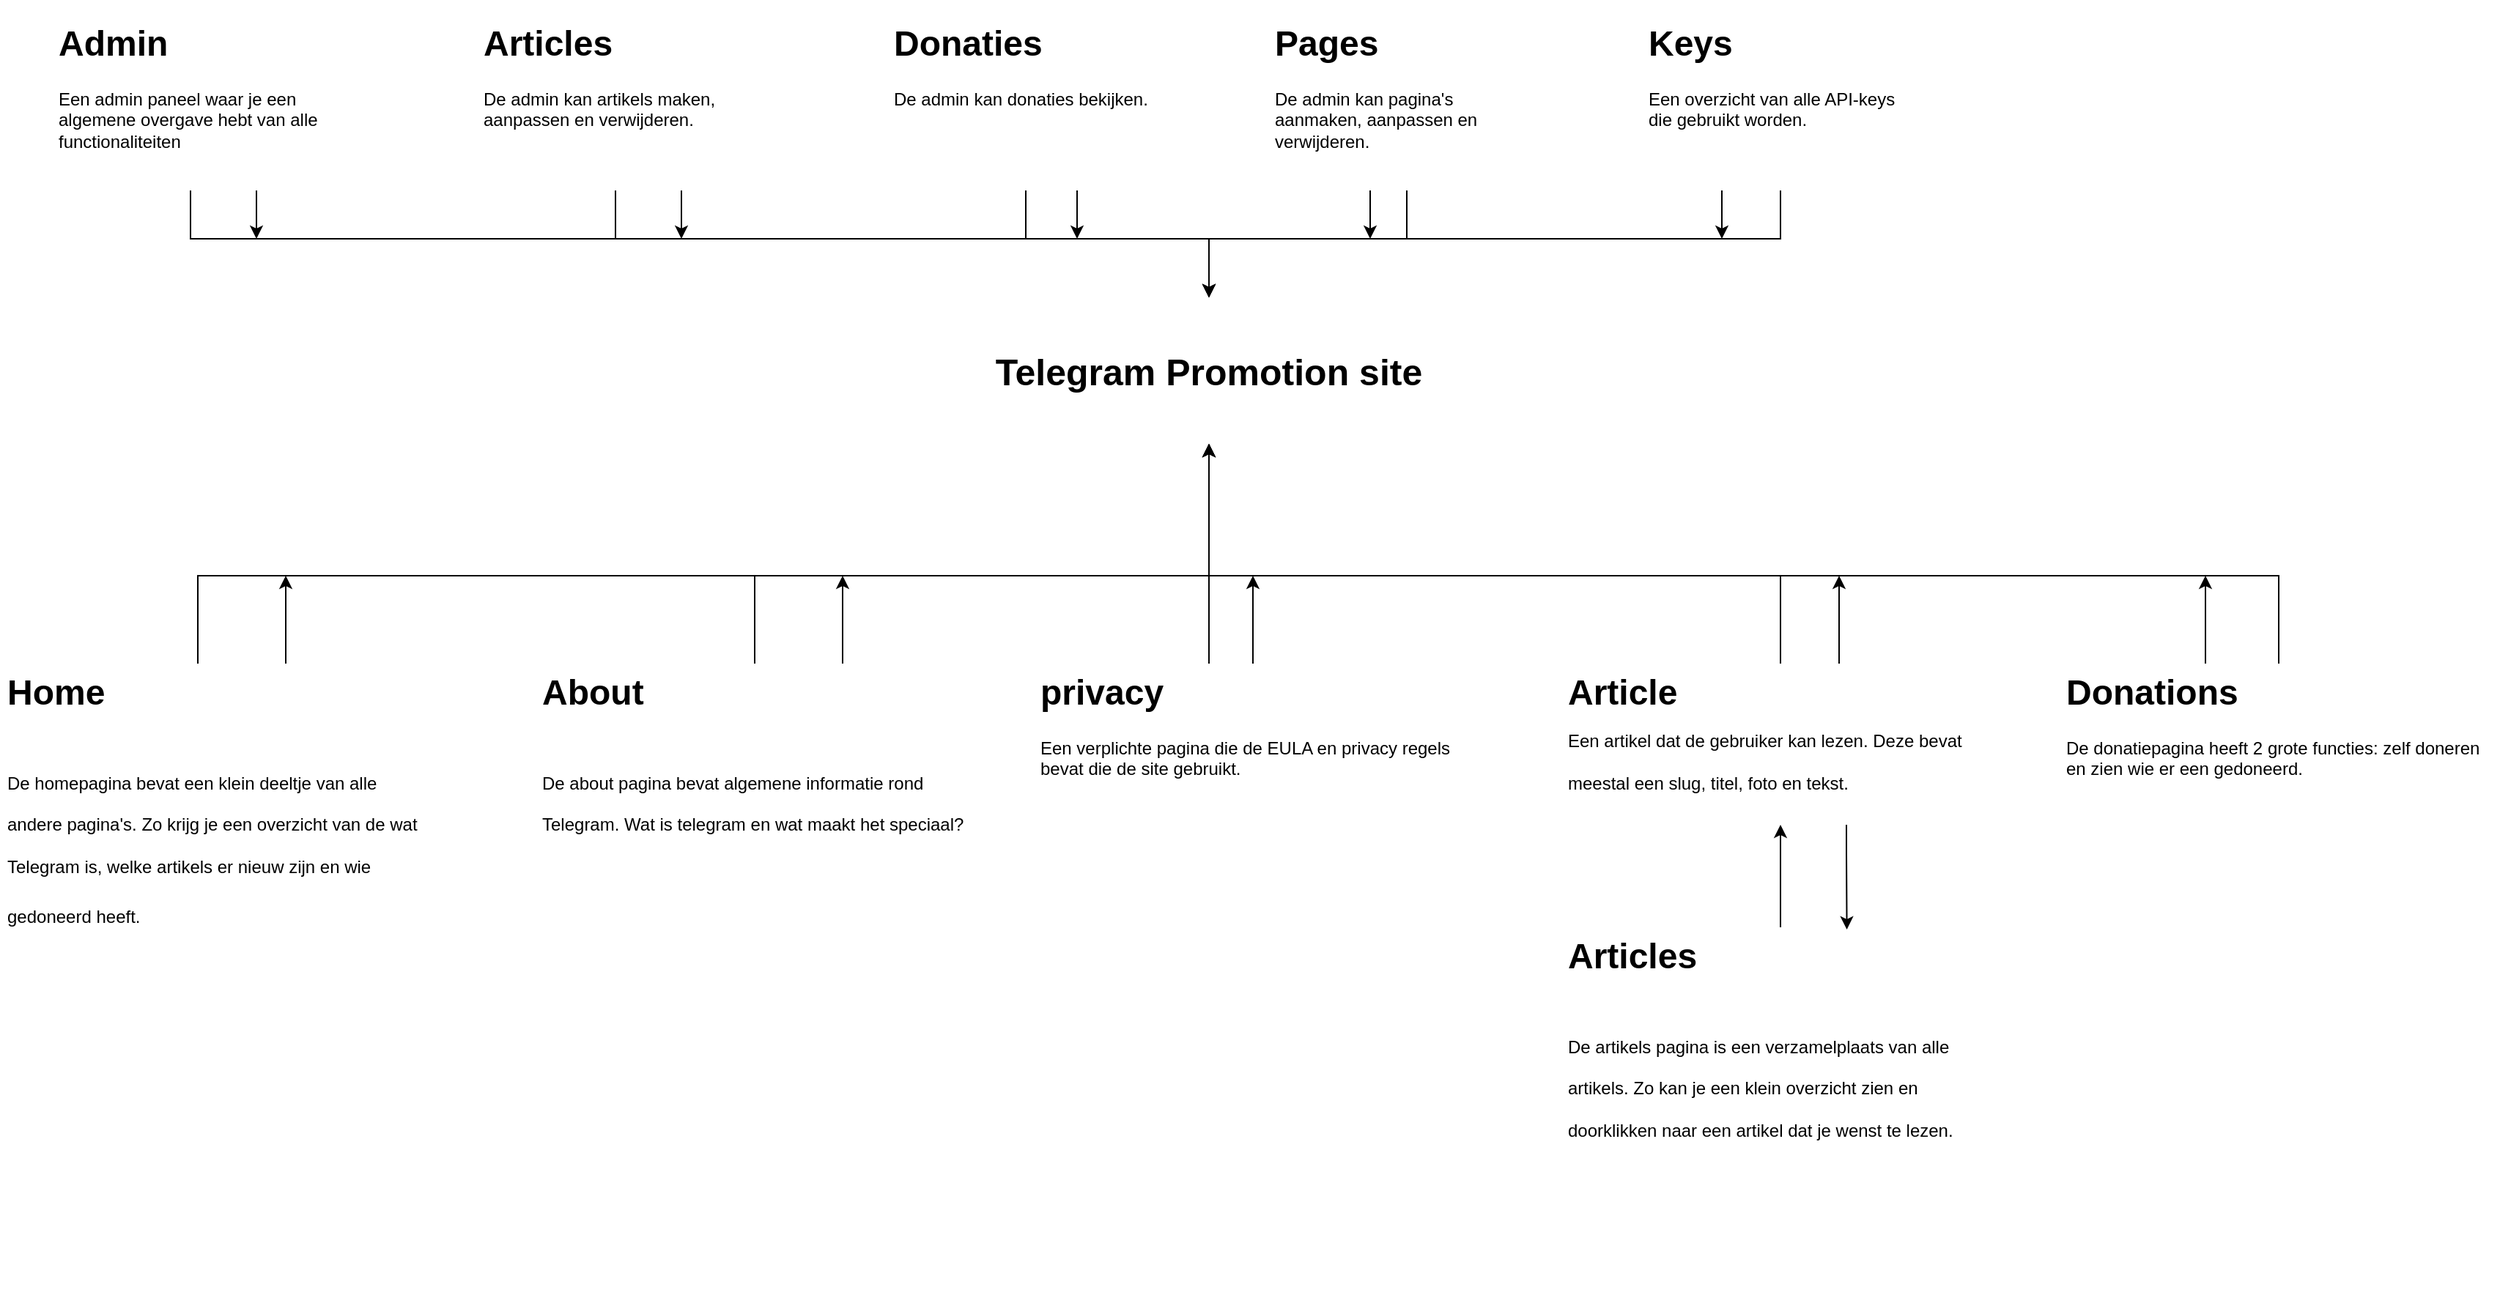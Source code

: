 <mxfile version="13.1.3" type="device"><diagram id="snNaeMLJMNq2NwNsxYu4" name="Page-1"><mxGraphModel dx="4287" dy="1932" grid="1" gridSize="10" guides="1" tooltips="1" connect="1" arrows="1" fold="1" page="1" pageScale="1" pageWidth="850" pageHeight="1100" math="0" shadow="0"><root><mxCell id="0"/><mxCell id="1" parent="0"/><mxCell id="ZvujLsu-WVFEBc5ULDzZ-8" style="edgeStyle=orthogonalEdgeStyle;rounded=0;orthogonalLoop=1;jettySize=auto;html=1;entryX=0.5;entryY=1;entryDx=0;entryDy=0;" edge="1" parent="1" source="ZvujLsu-WVFEBc5ULDzZ-1" target="ZvujLsu-WVFEBc5ULDzZ-7"><mxGeometry relative="1" as="geometry"><Array as="points"><mxPoint x="-590" y="440"/><mxPoint x="100" y="440"/></Array></mxGeometry></mxCell><mxCell id="ZvujLsu-WVFEBc5ULDzZ-19" style="edgeStyle=orthogonalEdgeStyle;rounded=0;orthogonalLoop=1;jettySize=auto;html=1;" edge="1" parent="1" source="ZvujLsu-WVFEBc5ULDzZ-1"><mxGeometry relative="1" as="geometry"><mxPoint x="-530" y="440" as="targetPoint"/><Array as="points"><mxPoint x="-530" y="490"/><mxPoint x="-530" y="490"/></Array></mxGeometry></mxCell><mxCell id="ZvujLsu-WVFEBc5ULDzZ-1" value="&lt;h1&gt;&lt;span&gt;Home&lt;br&gt;&lt;/span&gt;&lt;span style=&quot;font-size: 12px ; font-weight: 400&quot;&gt;&lt;br&gt;De homepagina bevat een klein deeltje van alle andere pagina's. Zo krijg je een overzicht van de wat Telegram is, welke artikels er nieuw zijn en wie&amp;nbsp;&lt;/span&gt;&lt;/h1&gt;gedoneerd&lt;span&gt;&amp;nbsp;heeft.&lt;/span&gt;" style="text;html=1;strokeColor=none;fillColor=none;spacing=5;spacingTop=-20;whiteSpace=wrap;overflow=hidden;rounded=0;" vertex="1" parent="1"><mxGeometry x="-725" y="500" width="300" height="250" as="geometry"/></mxCell><mxCell id="ZvujLsu-WVFEBc5ULDzZ-9" style="edgeStyle=orthogonalEdgeStyle;rounded=0;orthogonalLoop=1;jettySize=auto;html=1;entryX=0.5;entryY=1;entryDx=0;entryDy=0;" edge="1" parent="1" source="ZvujLsu-WVFEBc5ULDzZ-2" target="ZvujLsu-WVFEBc5ULDzZ-7"><mxGeometry relative="1" as="geometry"><Array as="points"><mxPoint x="-210" y="440"/><mxPoint x="100" y="440"/></Array></mxGeometry></mxCell><mxCell id="ZvujLsu-WVFEBc5ULDzZ-18" style="edgeStyle=orthogonalEdgeStyle;rounded=0;orthogonalLoop=1;jettySize=auto;html=1;" edge="1" parent="1" source="ZvujLsu-WVFEBc5ULDzZ-2"><mxGeometry relative="1" as="geometry"><mxPoint x="-150" y="440" as="targetPoint"/><Array as="points"><mxPoint x="-150" y="480"/><mxPoint x="-150" y="480"/></Array></mxGeometry></mxCell><mxCell id="ZvujLsu-WVFEBc5ULDzZ-2" value="&lt;h1&gt;&lt;span&gt;About&lt;br&gt;&lt;/span&gt;&lt;span style=&quot;font-size: 12px ; font-weight: 400&quot;&gt;&lt;br&gt;De about pagina bevat algemene informatie rond Telegram. Wat is telegram en wat maakt het speciaal?&lt;/span&gt;&lt;/h1&gt;" style="text;html=1;strokeColor=none;fillColor=none;spacing=5;spacingTop=-20;whiteSpace=wrap;overflow=hidden;rounded=0;" vertex="1" parent="1"><mxGeometry x="-360" y="500" width="300" height="150" as="geometry"/></mxCell><mxCell id="ZvujLsu-WVFEBc5ULDzZ-13" style="edgeStyle=orthogonalEdgeStyle;rounded=0;orthogonalLoop=1;jettySize=auto;html=1;entryX=0.5;entryY=1;entryDx=0;entryDy=0;" edge="1" parent="1" source="ZvujLsu-WVFEBc5ULDzZ-3" target="ZvujLsu-WVFEBc5ULDzZ-5"><mxGeometry relative="1" as="geometry"/></mxCell><mxCell id="ZvujLsu-WVFEBc5ULDzZ-3" value="&lt;h1&gt;&lt;span&gt;Articles&lt;br&gt;&lt;/span&gt;&lt;span style=&quot;font-size: 12px ; font-weight: 400&quot;&gt;&lt;br&gt;De artikels pagina is een verzamelplaats van alle artikels. Zo kan je een klein overzicht zien en doorklikken naar een artikel dat je wenst te lezen.&lt;/span&gt;&lt;/h1&gt;" style="text;html=1;strokeColor=none;fillColor=none;spacing=5;spacingTop=-20;whiteSpace=wrap;overflow=hidden;rounded=0;" vertex="1" parent="1"><mxGeometry x="340" y="680" width="300" height="250" as="geometry"/></mxCell><mxCell id="ZvujLsu-WVFEBc5ULDzZ-10" style="edgeStyle=orthogonalEdgeStyle;rounded=0;orthogonalLoop=1;jettySize=auto;html=1;entryX=0.5;entryY=1;entryDx=0;entryDy=0;" edge="1" parent="1" source="ZvujLsu-WVFEBc5ULDzZ-4" target="ZvujLsu-WVFEBc5ULDzZ-7"><mxGeometry relative="1" as="geometry"><Array as="points"><mxPoint x="100" y="430"/><mxPoint x="100" y="430"/></Array></mxGeometry></mxCell><mxCell id="ZvujLsu-WVFEBc5ULDzZ-17" style="edgeStyle=orthogonalEdgeStyle;rounded=0;orthogonalLoop=1;jettySize=auto;html=1;" edge="1" parent="1" source="ZvujLsu-WVFEBc5ULDzZ-4"><mxGeometry relative="1" as="geometry"><mxPoint x="130" y="440" as="targetPoint"/></mxGeometry></mxCell><mxCell id="ZvujLsu-WVFEBc5ULDzZ-4" value="&lt;h1&gt;privacy&lt;br&gt;&lt;/h1&gt;&lt;div&gt;Een verplichte pagina die de EULA en privacy regels bevat die de site gebruikt.&lt;/div&gt;" style="text;html=1;strokeColor=none;fillColor=none;spacing=5;spacingTop=-20;whiteSpace=wrap;overflow=hidden;rounded=0;" vertex="1" parent="1"><mxGeometry x="-20" y="500" width="300" height="110" as="geometry"/></mxCell><mxCell id="ZvujLsu-WVFEBc5ULDzZ-11" style="edgeStyle=orthogonalEdgeStyle;rounded=0;orthogonalLoop=1;jettySize=auto;html=1;" edge="1" parent="1" source="ZvujLsu-WVFEBc5ULDzZ-5" target="ZvujLsu-WVFEBc5ULDzZ-7"><mxGeometry relative="1" as="geometry"><Array as="points"><mxPoint x="490" y="440"/><mxPoint x="100" y="440"/></Array></mxGeometry></mxCell><mxCell id="ZvujLsu-WVFEBc5ULDzZ-14" style="edgeStyle=orthogonalEdgeStyle;rounded=0;orthogonalLoop=1;jettySize=auto;html=1;entryX=0.651;entryY=0.006;entryDx=0;entryDy=0;entryPerimeter=0;" edge="1" parent="1" source="ZvujLsu-WVFEBc5ULDzZ-5" target="ZvujLsu-WVFEBc5ULDzZ-3"><mxGeometry relative="1" as="geometry"><Array as="points"><mxPoint x="535" y="630"/><mxPoint x="535" y="630"/></Array></mxGeometry></mxCell><mxCell id="ZvujLsu-WVFEBc5ULDzZ-15" style="edgeStyle=orthogonalEdgeStyle;rounded=0;orthogonalLoop=1;jettySize=auto;html=1;" edge="1" parent="1" source="ZvujLsu-WVFEBc5ULDzZ-5"><mxGeometry relative="1" as="geometry"><mxPoint x="530" y="440" as="targetPoint"/><Array as="points"><mxPoint x="530" y="490"/><mxPoint x="530" y="490"/></Array></mxGeometry></mxCell><mxCell id="ZvujLsu-WVFEBc5ULDzZ-5" value="&lt;h1&gt;Article&lt;br&gt;&lt;span style=&quot;font-size: 12px ; font-weight: 400&quot;&gt;Een artikel dat de gebruiker kan lezen. Deze bevat meestal een slug, titel, foto en tekst.&lt;/span&gt;&lt;/h1&gt;" style="text;html=1;strokeColor=none;fillColor=none;spacing=5;spacingTop=-20;whiteSpace=wrap;overflow=hidden;rounded=0;" vertex="1" parent="1"><mxGeometry x="340" y="500" width="300" height="110" as="geometry"/></mxCell><mxCell id="ZvujLsu-WVFEBc5ULDzZ-12" style="edgeStyle=orthogonalEdgeStyle;rounded=0;orthogonalLoop=1;jettySize=auto;html=1;entryX=0.5;entryY=1;entryDx=0;entryDy=0;" edge="1" parent="1" source="ZvujLsu-WVFEBc5ULDzZ-6" target="ZvujLsu-WVFEBc5ULDzZ-7"><mxGeometry relative="1" as="geometry"><mxPoint x="100" y="330" as="targetPoint"/><Array as="points"><mxPoint x="830" y="440"/><mxPoint x="100" y="440"/><mxPoint x="100" y="350"/></Array></mxGeometry></mxCell><mxCell id="ZvujLsu-WVFEBc5ULDzZ-16" style="edgeStyle=orthogonalEdgeStyle;rounded=0;orthogonalLoop=1;jettySize=auto;html=1;" edge="1" parent="1" source="ZvujLsu-WVFEBc5ULDzZ-6"><mxGeometry relative="1" as="geometry"><mxPoint x="780" y="440" as="targetPoint"/><Array as="points"><mxPoint x="780" y="480"/><mxPoint x="780" y="480"/></Array></mxGeometry></mxCell><mxCell id="ZvujLsu-WVFEBc5ULDzZ-6" value="&lt;h1&gt;Donations&lt;br&gt;&lt;/h1&gt;&lt;div&gt;De donatiepagina heeft 2 grote functies: zelf doneren en zien wie er een gedoneerd.&lt;span&gt;&amp;nbsp;&lt;/span&gt;&lt;/div&gt;" style="text;html=1;strokeColor=none;fillColor=none;spacing=5;spacingTop=-20;whiteSpace=wrap;overflow=hidden;rounded=0;" vertex="1" parent="1"><mxGeometry x="680" y="500" width="300" height="100" as="geometry"/></mxCell><mxCell id="ZvujLsu-WVFEBc5ULDzZ-7" value="&lt;font style=&quot;font-size: 25px&quot;&gt;&lt;b&gt;Telegram Promotion site&lt;/b&gt;&lt;/font&gt;" style="text;html=1;strokeColor=none;fillColor=none;align=center;verticalAlign=middle;whiteSpace=wrap;rounded=0;" vertex="1" parent="1"><mxGeometry x="-140" y="250" width="480" height="100" as="geometry"/></mxCell><mxCell id="ZvujLsu-WVFEBc5ULDzZ-29" style="edgeStyle=orthogonalEdgeStyle;rounded=0;orthogonalLoop=1;jettySize=auto;html=1;" edge="1" parent="1" source="ZvujLsu-WVFEBc5ULDzZ-20" target="ZvujLsu-WVFEBc5ULDzZ-7"><mxGeometry relative="1" as="geometry"><Array as="points"><mxPoint x="-595" y="210"/><mxPoint x="100" y="210"/></Array></mxGeometry></mxCell><mxCell id="ZvujLsu-WVFEBc5ULDzZ-36" style="edgeStyle=orthogonalEdgeStyle;rounded=0;orthogonalLoop=1;jettySize=auto;html=1;" edge="1" parent="1" source="ZvujLsu-WVFEBc5ULDzZ-20"><mxGeometry relative="1" as="geometry"><mxPoint x="-550.0" y="210" as="targetPoint"/><Array as="points"><mxPoint x="-550" y="190"/><mxPoint x="-550" y="190"/></Array></mxGeometry></mxCell><mxCell id="ZvujLsu-WVFEBc5ULDzZ-20" value="&lt;h1&gt;Admin&lt;/h1&gt;&lt;p&gt;Een admin paneel waar je een algemene overgave hebt van alle functionaliteiten&lt;/p&gt;" style="text;html=1;strokeColor=none;fillColor=none;spacing=5;spacingTop=-20;whiteSpace=wrap;overflow=hidden;rounded=0;" vertex="1" parent="1"><mxGeometry x="-690" y="57" width="190" height="120" as="geometry"/></mxCell><mxCell id="ZvujLsu-WVFEBc5ULDzZ-30" style="edgeStyle=orthogonalEdgeStyle;rounded=0;orthogonalLoop=1;jettySize=auto;html=1;entryX=0.5;entryY=0;entryDx=0;entryDy=0;" edge="1" parent="1" source="ZvujLsu-WVFEBc5ULDzZ-21" target="ZvujLsu-WVFEBc5ULDzZ-7"><mxGeometry relative="1" as="geometry"><Array as="points"><mxPoint x="-305" y="210"/><mxPoint x="100" y="210"/></Array></mxGeometry></mxCell><mxCell id="ZvujLsu-WVFEBc5ULDzZ-37" style="edgeStyle=orthogonalEdgeStyle;rounded=0;orthogonalLoop=1;jettySize=auto;html=1;" edge="1" parent="1" source="ZvujLsu-WVFEBc5ULDzZ-21"><mxGeometry relative="1" as="geometry"><mxPoint x="-260.0" y="210" as="targetPoint"/><Array as="points"><mxPoint x="-260" y="190"/><mxPoint x="-260" y="190"/></Array></mxGeometry></mxCell><mxCell id="ZvujLsu-WVFEBc5ULDzZ-21" value="&lt;h1&gt;Articles&lt;/h1&gt;&lt;p&gt;De admin kan artikels maken, aanpassen en verwijderen.&lt;/p&gt;" style="text;html=1;strokeColor=none;fillColor=none;spacing=5;spacingTop=-20;whiteSpace=wrap;overflow=hidden;rounded=0;" vertex="1" parent="1"><mxGeometry x="-400" y="57" width="190" height="120" as="geometry"/></mxCell><mxCell id="ZvujLsu-WVFEBc5ULDzZ-32" style="edgeStyle=orthogonalEdgeStyle;rounded=0;orthogonalLoop=1;jettySize=auto;html=1;entryX=0.5;entryY=0;entryDx=0;entryDy=0;" edge="1" parent="1" source="ZvujLsu-WVFEBc5ULDzZ-24" target="ZvujLsu-WVFEBc5ULDzZ-7"><mxGeometry relative="1" as="geometry"><Array as="points"><mxPoint x="235" y="210"/><mxPoint x="100" y="210"/></Array></mxGeometry></mxCell><mxCell id="ZvujLsu-WVFEBc5ULDzZ-39" style="edgeStyle=orthogonalEdgeStyle;rounded=0;orthogonalLoop=1;jettySize=auto;html=1;" edge="1" parent="1" source="ZvujLsu-WVFEBc5ULDzZ-24"><mxGeometry relative="1" as="geometry"><mxPoint x="210" y="210" as="targetPoint"/><Array as="points"><mxPoint x="210" y="190"/><mxPoint x="210" y="190"/></Array></mxGeometry></mxCell><mxCell id="ZvujLsu-WVFEBc5ULDzZ-24" value="&lt;h1&gt;Pages&lt;/h1&gt;&lt;p&gt;De admin kan pagina's aanmaken, aanpassen en verwijderen.&lt;/p&gt;" style="text;html=1;strokeColor=none;fillColor=none;spacing=5;spacingTop=-20;whiteSpace=wrap;overflow=hidden;rounded=0;" vertex="1" parent="1"><mxGeometry x="140" y="57" width="190" height="120" as="geometry"/></mxCell><mxCell id="ZvujLsu-WVFEBc5ULDzZ-31" style="edgeStyle=orthogonalEdgeStyle;rounded=0;orthogonalLoop=1;jettySize=auto;html=1;entryX=0.5;entryY=0;entryDx=0;entryDy=0;" edge="1" parent="1" source="ZvujLsu-WVFEBc5ULDzZ-25" target="ZvujLsu-WVFEBc5ULDzZ-7"><mxGeometry relative="1" as="geometry"><Array as="points"><mxPoint x="-25" y="210"/><mxPoint x="100" y="210"/></Array></mxGeometry></mxCell><mxCell id="ZvujLsu-WVFEBc5ULDzZ-38" style="edgeStyle=orthogonalEdgeStyle;rounded=0;orthogonalLoop=1;jettySize=auto;html=1;" edge="1" parent="1" source="ZvujLsu-WVFEBc5ULDzZ-25"><mxGeometry relative="1" as="geometry"><mxPoint x="10" y="210" as="targetPoint"/><Array as="points"><mxPoint x="10" y="190"/><mxPoint x="10" y="190"/></Array></mxGeometry></mxCell><mxCell id="ZvujLsu-WVFEBc5ULDzZ-25" value="&lt;h1&gt;Donaties&lt;/h1&gt;&lt;p&gt;De admin kan donaties bekijken.&lt;/p&gt;" style="text;html=1;strokeColor=none;fillColor=none;spacing=5;spacingTop=-20;whiteSpace=wrap;overflow=hidden;rounded=0;" vertex="1" parent="1"><mxGeometry x="-120" y="57" width="190" height="120" as="geometry"/></mxCell><mxCell id="ZvujLsu-WVFEBc5ULDzZ-33" style="edgeStyle=orthogonalEdgeStyle;rounded=0;orthogonalLoop=1;jettySize=auto;html=1;entryX=0.5;entryY=0;entryDx=0;entryDy=0;" edge="1" parent="1" source="ZvujLsu-WVFEBc5ULDzZ-26" target="ZvujLsu-WVFEBc5ULDzZ-7"><mxGeometry relative="1" as="geometry"><Array as="points"><mxPoint x="490" y="210"/><mxPoint x="100" y="210"/></Array></mxGeometry></mxCell><mxCell id="ZvujLsu-WVFEBc5ULDzZ-40" style="edgeStyle=orthogonalEdgeStyle;rounded=0;orthogonalLoop=1;jettySize=auto;html=1;" edge="1" parent="1" source="ZvujLsu-WVFEBc5ULDzZ-26"><mxGeometry relative="1" as="geometry"><mxPoint x="450" y="210" as="targetPoint"/><Array as="points"><mxPoint x="450" y="177"/></Array></mxGeometry></mxCell><mxCell id="ZvujLsu-WVFEBc5ULDzZ-26" value="&lt;h1&gt;Keys&lt;/h1&gt;&lt;p&gt;Een overzicht van alle API-keys die gebruikt worden.&lt;/p&gt;" style="text;html=1;strokeColor=none;fillColor=none;spacing=5;spacingTop=-20;whiteSpace=wrap;overflow=hidden;rounded=0;" vertex="1" parent="1"><mxGeometry x="395" y="57" width="190" height="120" as="geometry"/></mxCell></root></mxGraphModel></diagram></mxfile>
